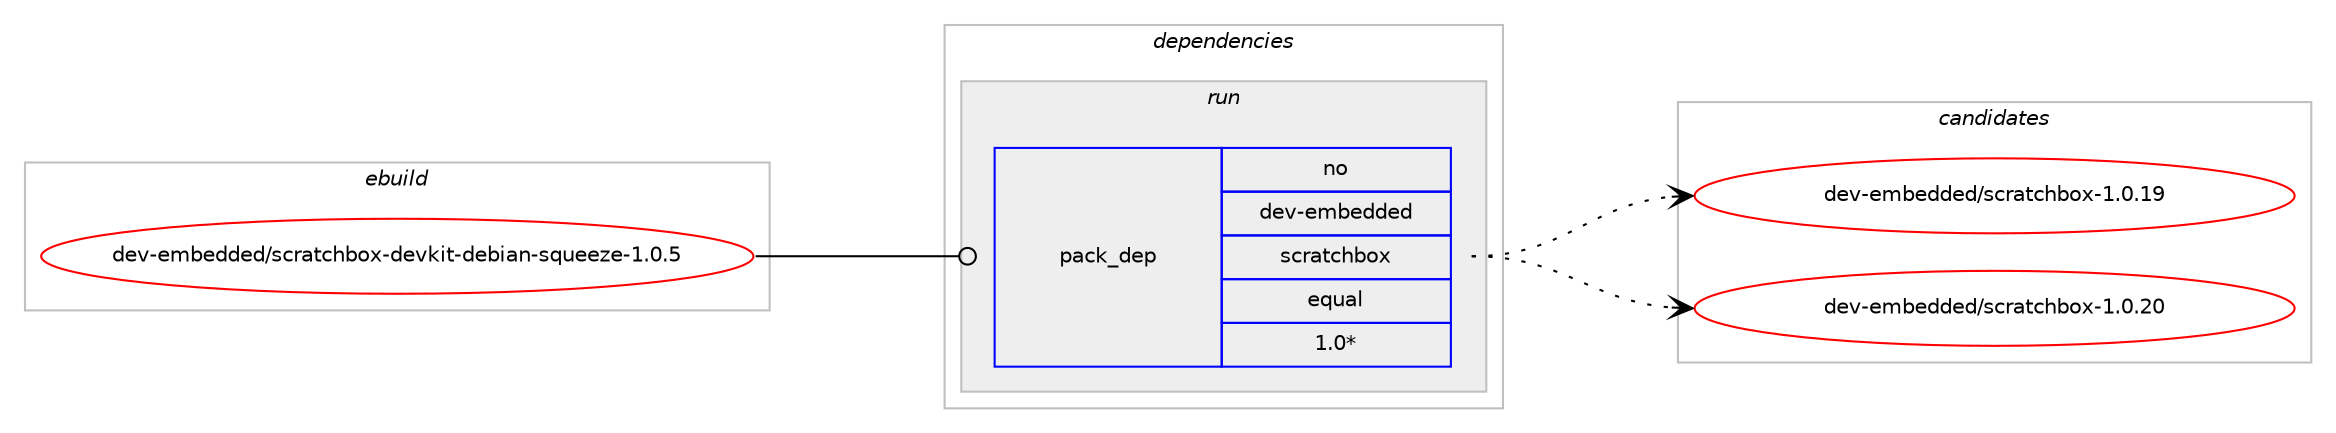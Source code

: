 digraph prolog {

# *************
# Graph options
# *************

newrank=true;
concentrate=true;
compound=true;
graph [rankdir=LR,fontname=Helvetica,fontsize=10,ranksep=1.5];#, ranksep=2.5, nodesep=0.2];
edge  [arrowhead=vee];
node  [fontname=Helvetica,fontsize=10];

# **********
# The ebuild
# **********

subgraph cluster_leftcol {
color=gray;
rank=same;
label=<<i>ebuild</i>>;
id [label="dev-embedded/scratchbox-devkit-debian-squeeze-1.0.5", color=red, width=4, href="../dev-embedded/scratchbox-devkit-debian-squeeze-1.0.5.svg"];
}

# ****************
# The dependencies
# ****************

subgraph cluster_midcol {
color=gray;
label=<<i>dependencies</i>>;
subgraph cluster_compile {
fillcolor="#eeeeee";
style=filled;
label=<<i>compile</i>>;
}
subgraph cluster_compileandrun {
fillcolor="#eeeeee";
style=filled;
label=<<i>compile and run</i>>;
}
subgraph cluster_run {
fillcolor="#eeeeee";
style=filled;
label=<<i>run</i>>;
subgraph pack944552 {
dependency1323786 [label=<<TABLE BORDER="0" CELLBORDER="1" CELLSPACING="0" CELLPADDING="4" WIDTH="220"><TR><TD ROWSPAN="6" CELLPADDING="30">pack_dep</TD></TR><TR><TD WIDTH="110">no</TD></TR><TR><TD>dev-embedded</TD></TR><TR><TD>scratchbox</TD></TR><TR><TD>equal</TD></TR><TR><TD>1.0*</TD></TR></TABLE>>, shape=none, color=blue];
}
id:e -> dependency1323786:w [weight=20,style="solid",arrowhead="odot"];
}
}

# **************
# The candidates
# **************

subgraph cluster_choices {
rank=same;
color=gray;
label=<<i>candidates</i>>;

subgraph choice944552 {
color=black;
nodesep=1;
choice1001011184510110998101100100101100471159911497116991049811112045494648464957 [label="dev-embedded/scratchbox-1.0.19", color=red, width=4,href="../dev-embedded/scratchbox-1.0.19.svg"];
choice1001011184510110998101100100101100471159911497116991049811112045494648465048 [label="dev-embedded/scratchbox-1.0.20", color=red, width=4,href="../dev-embedded/scratchbox-1.0.20.svg"];
dependency1323786:e -> choice1001011184510110998101100100101100471159911497116991049811112045494648464957:w [style=dotted,weight="100"];
dependency1323786:e -> choice1001011184510110998101100100101100471159911497116991049811112045494648465048:w [style=dotted,weight="100"];
}
}

}
